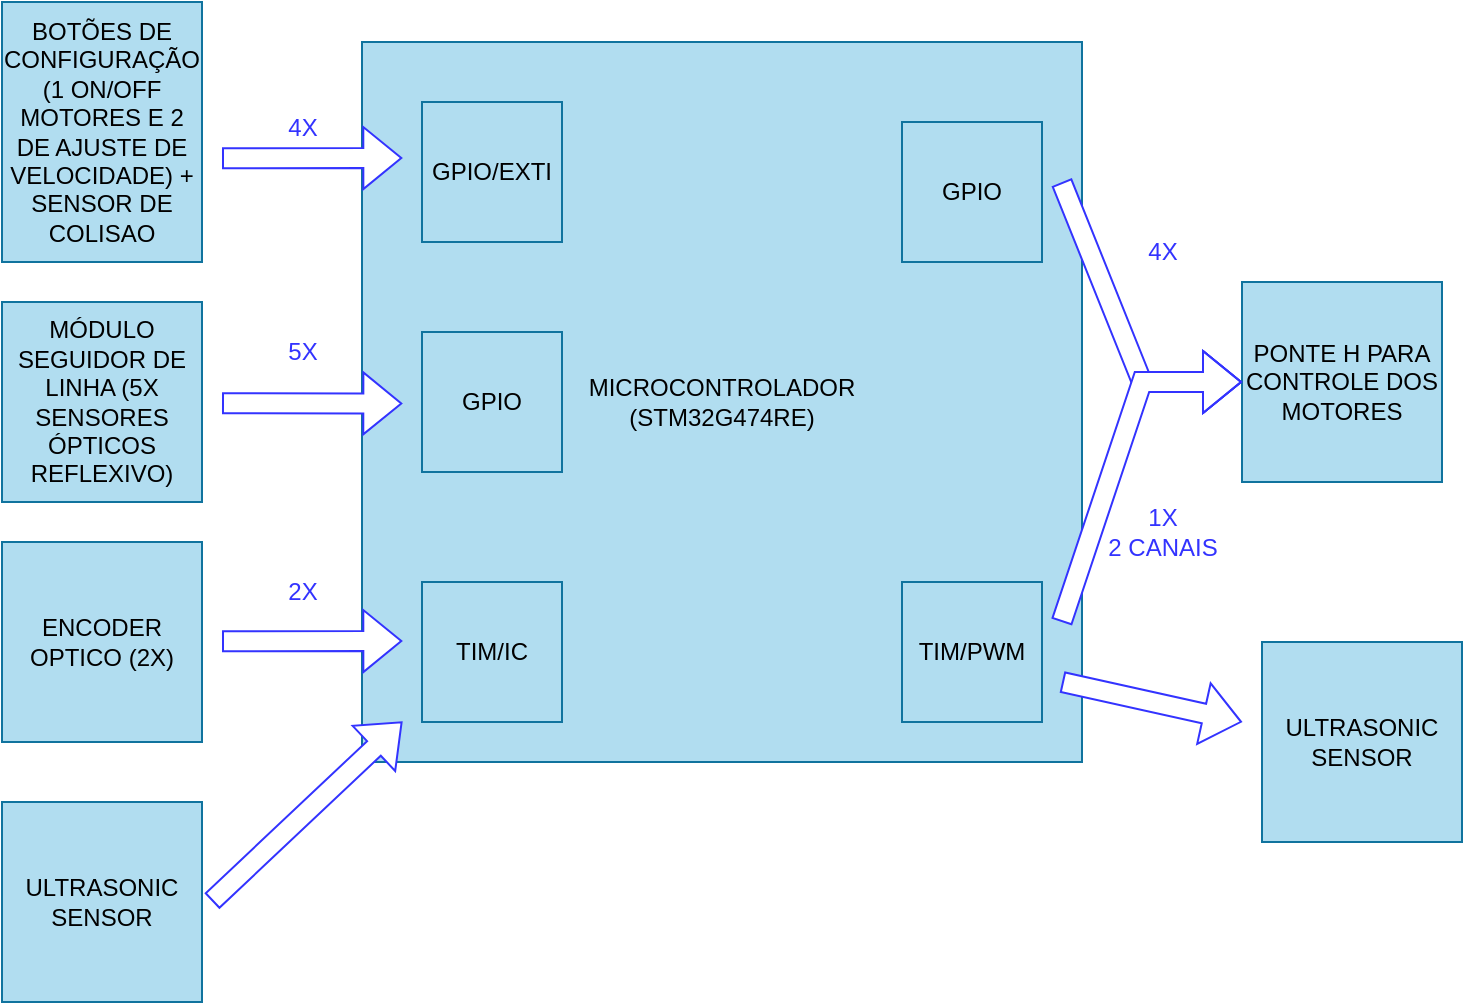<mxfile version="22.1.0" type="github">
  <diagram name="Page-1" id="41xPmVqH5pH6I8MaSAvD">
    <mxGraphModel dx="1434" dy="790" grid="1" gridSize="10" guides="1" tooltips="1" connect="1" arrows="1" fold="1" page="1" pageScale="1" pageWidth="2339" pageHeight="3300" math="0" shadow="0">
      <root>
        <mxCell id="0" />
        <mxCell id="1" parent="0" />
        <mxCell id="swVanfdS8o8AVJxVDRSn-6" value="&lt;div&gt;BOTÕES DE CONFIGURAÇÃO&lt;/div&gt;&lt;div&gt;(1 ON/OFF MOTORES E 2 DE AJUSTE DE VELOCIDADE) + SENSOR DE COLISAO&lt;br&gt;&lt;/div&gt;" style="text;html=1;strokeColor=#10739e;fillColor=#b1ddf0;align=center;verticalAlign=middle;whiteSpace=wrap;rounded=0;" parent="1" vertex="1">
          <mxGeometry x="160" y="80" width="100" height="130" as="geometry" />
        </mxCell>
        <mxCell id="sulgx-hb0Q7P1GuBsmkf-1" value="ENCODER OPTICO (2X)" style="text;html=1;strokeColor=#10739e;fillColor=#b1ddf0;align=center;verticalAlign=middle;whiteSpace=wrap;rounded=0;" parent="1" vertex="1">
          <mxGeometry x="160" y="350" width="100" height="100" as="geometry" />
        </mxCell>
        <mxCell id="sulgx-hb0Q7P1GuBsmkf-2" value="MÓDULO SEGUIDOR DE LINHA (5X SENSORES ÓPTICOS REFLEXIVO)" style="text;html=1;strokeColor=#10739e;fillColor=#b1ddf0;align=center;verticalAlign=middle;whiteSpace=wrap;rounded=0;" parent="1" vertex="1">
          <mxGeometry x="160" y="230" width="100" height="100" as="geometry" />
        </mxCell>
        <mxCell id="sulgx-hb0Q7P1GuBsmkf-4" value="PONTE H PARA CONTROLE DOS MOTORES" style="text;html=1;strokeColor=#10739e;fillColor=#b1ddf0;align=center;verticalAlign=middle;whiteSpace=wrap;rounded=0;" parent="1" vertex="1">
          <mxGeometry x="780" y="220" width="100" height="100" as="geometry" />
        </mxCell>
        <mxCell id="sulgx-hb0Q7P1GuBsmkf-14" value="" style="group;fillColor=#b1ddf0;strokeColor=#10739e;" parent="1" vertex="1" connectable="0">
          <mxGeometry x="340" y="100" width="360" height="360" as="geometry" />
        </mxCell>
        <mxCell id="swVanfdS8o8AVJxVDRSn-3" value="&lt;div&gt;MICROCONTROLADOR&lt;/div&gt;&lt;div&gt;(STM32G474RE)&lt;br&gt;&lt;/div&gt;" style="whiteSpace=wrap;html=1;aspect=fixed;fillColor=#b1ddf0;strokeColor=#10739e;" parent="sulgx-hb0Q7P1GuBsmkf-14" vertex="1">
          <mxGeometry width="360" height="360" as="geometry" />
        </mxCell>
        <mxCell id="sulgx-hb0Q7P1GuBsmkf-6" value="GPIO/EXTI" style="whiteSpace=wrap;html=1;aspect=fixed;fillColor=#b1ddf0;strokeColor=#10739e;" parent="sulgx-hb0Q7P1GuBsmkf-14" vertex="1">
          <mxGeometry x="30" y="30" width="70" height="70" as="geometry" />
        </mxCell>
        <mxCell id="sulgx-hb0Q7P1GuBsmkf-7" value="TIM/IC" style="whiteSpace=wrap;html=1;aspect=fixed;fillColor=#b1ddf0;strokeColor=#10739e;" parent="sulgx-hb0Q7P1GuBsmkf-14" vertex="1">
          <mxGeometry x="30" y="270" width="70" height="70" as="geometry" />
        </mxCell>
        <mxCell id="sulgx-hb0Q7P1GuBsmkf-8" value="GPIO" style="whiteSpace=wrap;html=1;aspect=fixed;fillColor=#b1ddf0;strokeColor=#10739e;" parent="sulgx-hb0Q7P1GuBsmkf-14" vertex="1">
          <mxGeometry x="270" y="40" width="70" height="70" as="geometry" />
        </mxCell>
        <mxCell id="sulgx-hb0Q7P1GuBsmkf-9" value="TIM/PWM" style="whiteSpace=wrap;html=1;aspect=fixed;fillColor=#b1ddf0;strokeColor=#10739e;" parent="sulgx-hb0Q7P1GuBsmkf-14" vertex="1">
          <mxGeometry x="270" y="270" width="70" height="70" as="geometry" />
        </mxCell>
        <mxCell id="sulgx-hb0Q7P1GuBsmkf-30" value="GPIO" style="whiteSpace=wrap;html=1;aspect=fixed;fillColor=#b1ddf0;strokeColor=#10739e;" parent="sulgx-hb0Q7P1GuBsmkf-14" vertex="1">
          <mxGeometry x="30" y="145" width="70" height="70" as="geometry" />
        </mxCell>
        <mxCell id="sulgx-hb0Q7P1GuBsmkf-18" value="" style="shape=flexArrow;endArrow=classic;html=1;rounded=0;fillColor=#FFFFFF;strokeColor=#3333FF;entryX=0.056;entryY=0.502;entryDx=0;entryDy=0;entryPerimeter=0;" parent="1" target="swVanfdS8o8AVJxVDRSn-3" edge="1">
          <mxGeometry width="50" height="50" relative="1" as="geometry">
            <mxPoint x="270.0" y="280.58" as="sourcePoint" />
            <mxPoint x="359.16" y="200" as="targetPoint" />
            <Array as="points" />
          </mxGeometry>
        </mxCell>
        <mxCell id="sulgx-hb0Q7P1GuBsmkf-19" value="" style="shape=flexArrow;endArrow=classic;html=1;rounded=0;entryX=0.056;entryY=0.222;entryDx=0;entryDy=0;entryPerimeter=0;fillColor=default;strokeColor=#3333FF;" parent="1" edge="1">
          <mxGeometry width="50" height="50" relative="1" as="geometry">
            <mxPoint x="270.0" y="399.58" as="sourcePoint" />
            <mxPoint x="360.16" y="399.5" as="targetPoint" />
          </mxGeometry>
        </mxCell>
        <mxCell id="sulgx-hb0Q7P1GuBsmkf-20" value="&lt;font color=&quot;#3333ff&quot;&gt;4X&lt;/font&gt;" style="text;html=1;align=center;verticalAlign=middle;resizable=0;points=[];autosize=1;strokeColor=none;fillColor=none;" parent="1" vertex="1">
          <mxGeometry x="290" y="128" width="40" height="30" as="geometry" />
        </mxCell>
        <mxCell id="sulgx-hb0Q7P1GuBsmkf-21" value="&lt;font color=&quot;#3333ff&quot;&gt;5X&lt;/font&gt;" style="text;html=1;align=center;verticalAlign=middle;resizable=0;points=[];autosize=1;strokeColor=none;fillColor=none;" parent="1" vertex="1">
          <mxGeometry x="290" y="240" width="40" height="30" as="geometry" />
        </mxCell>
        <mxCell id="sulgx-hb0Q7P1GuBsmkf-22" value="&lt;font color=&quot;#3333ff&quot;&gt;2X&lt;/font&gt;" style="text;html=1;align=center;verticalAlign=middle;resizable=0;points=[];autosize=1;strokeColor=none;fillColor=none;" parent="1" vertex="1">
          <mxGeometry x="290" y="360" width="40" height="30" as="geometry" />
        </mxCell>
        <mxCell id="sulgx-hb0Q7P1GuBsmkf-23" value="" style="shape=flexArrow;endArrow=classic;html=1;rounded=0;entryX=0;entryY=0.5;entryDx=0;entryDy=0;fillColor=default;strokeColor=#3333FF;" parent="1" target="sulgx-hb0Q7P1GuBsmkf-4" edge="1">
          <mxGeometry width="50" height="50" relative="1" as="geometry">
            <mxPoint x="689.84" y="170.08" as="sourcePoint" />
            <mxPoint x="780" y="170.0" as="targetPoint" />
            <Array as="points">
              <mxPoint x="730" y="270" />
            </Array>
          </mxGeometry>
        </mxCell>
        <mxCell id="sulgx-hb0Q7P1GuBsmkf-24" value="" style="shape=flexArrow;endArrow=classic;html=1;rounded=0;entryX=0;entryY=0.5;entryDx=0;entryDy=0;fillColor=default;strokeColor=#3333FF;" parent="1" target="sulgx-hb0Q7P1GuBsmkf-4" edge="1">
          <mxGeometry width="50" height="50" relative="1" as="geometry">
            <mxPoint x="689.84" y="390" as="sourcePoint" />
            <mxPoint x="780" y="489.92" as="targetPoint" />
            <Array as="points">
              <mxPoint x="730" y="270" />
            </Array>
          </mxGeometry>
        </mxCell>
        <mxCell id="sulgx-hb0Q7P1GuBsmkf-25" value="&lt;font color=&quot;#3333ff&quot;&gt;4X&lt;/font&gt;" style="text;html=1;align=center;verticalAlign=middle;resizable=0;points=[];autosize=1;strokeColor=none;fillColor=none;" parent="1" vertex="1">
          <mxGeometry x="720" y="190" width="40" height="30" as="geometry" />
        </mxCell>
        <mxCell id="sulgx-hb0Q7P1GuBsmkf-26" value="&lt;font color=&quot;#3333ff&quot;&gt;1X&lt;br&gt;2 CANAIS&lt;/font&gt;" style="text;html=1;align=center;verticalAlign=middle;resizable=0;points=[];autosize=1;strokeColor=none;fillColor=none;" parent="1" vertex="1">
          <mxGeometry x="700" y="325" width="80" height="40" as="geometry" />
        </mxCell>
        <mxCell id="sulgx-hb0Q7P1GuBsmkf-10" value="" style="shape=flexArrow;endArrow=classic;html=1;rounded=0;entryX=0.056;entryY=0.222;entryDx=0;entryDy=0;entryPerimeter=0;fillColor=default;strokeColor=#3333FF;" parent="1" edge="1">
          <mxGeometry width="50" height="50" relative="1" as="geometry">
            <mxPoint x="270" y="158.08" as="sourcePoint" />
            <mxPoint x="360.16" y="158.0" as="targetPoint" />
          </mxGeometry>
        </mxCell>
        <mxCell id="hAZQC5kOMr8IU41WXUkq-1" value="ULTRASONIC SENSOR" style="text;html=1;strokeColor=#10739e;fillColor=#b1ddf0;align=center;verticalAlign=middle;whiteSpace=wrap;rounded=0;" vertex="1" parent="1">
          <mxGeometry x="160" y="480" width="100" height="100" as="geometry" />
        </mxCell>
        <mxCell id="hAZQC5kOMr8IU41WXUkq-2" value="" style="shape=flexArrow;endArrow=classic;html=1;rounded=0;entryX=0.056;entryY=0.944;entryDx=0;entryDy=0;entryPerimeter=0;fillColor=default;strokeColor=#3333FF;" edge="1" parent="1" target="swVanfdS8o8AVJxVDRSn-3">
          <mxGeometry width="50" height="50" relative="1" as="geometry">
            <mxPoint x="264.92" y="529.58" as="sourcePoint" />
            <mxPoint x="355.08" y="529.5" as="targetPoint" />
          </mxGeometry>
        </mxCell>
        <mxCell id="hAZQC5kOMr8IU41WXUkq-3" value="" style="shape=flexArrow;endArrow=classic;html=1;rounded=0;fillColor=default;strokeColor=#3333FF;" edge="1" parent="1">
          <mxGeometry width="50" height="50" relative="1" as="geometry">
            <mxPoint x="690" y="420" as="sourcePoint" />
            <mxPoint x="780" y="440" as="targetPoint" />
          </mxGeometry>
        </mxCell>
        <mxCell id="hAZQC5kOMr8IU41WXUkq-4" value="ULTRASONIC SENSOR" style="text;html=1;strokeColor=#10739e;fillColor=#b1ddf0;align=center;verticalAlign=middle;whiteSpace=wrap;rounded=0;" vertex="1" parent="1">
          <mxGeometry x="790" y="400" width="100" height="100" as="geometry" />
        </mxCell>
      </root>
    </mxGraphModel>
  </diagram>
</mxfile>
